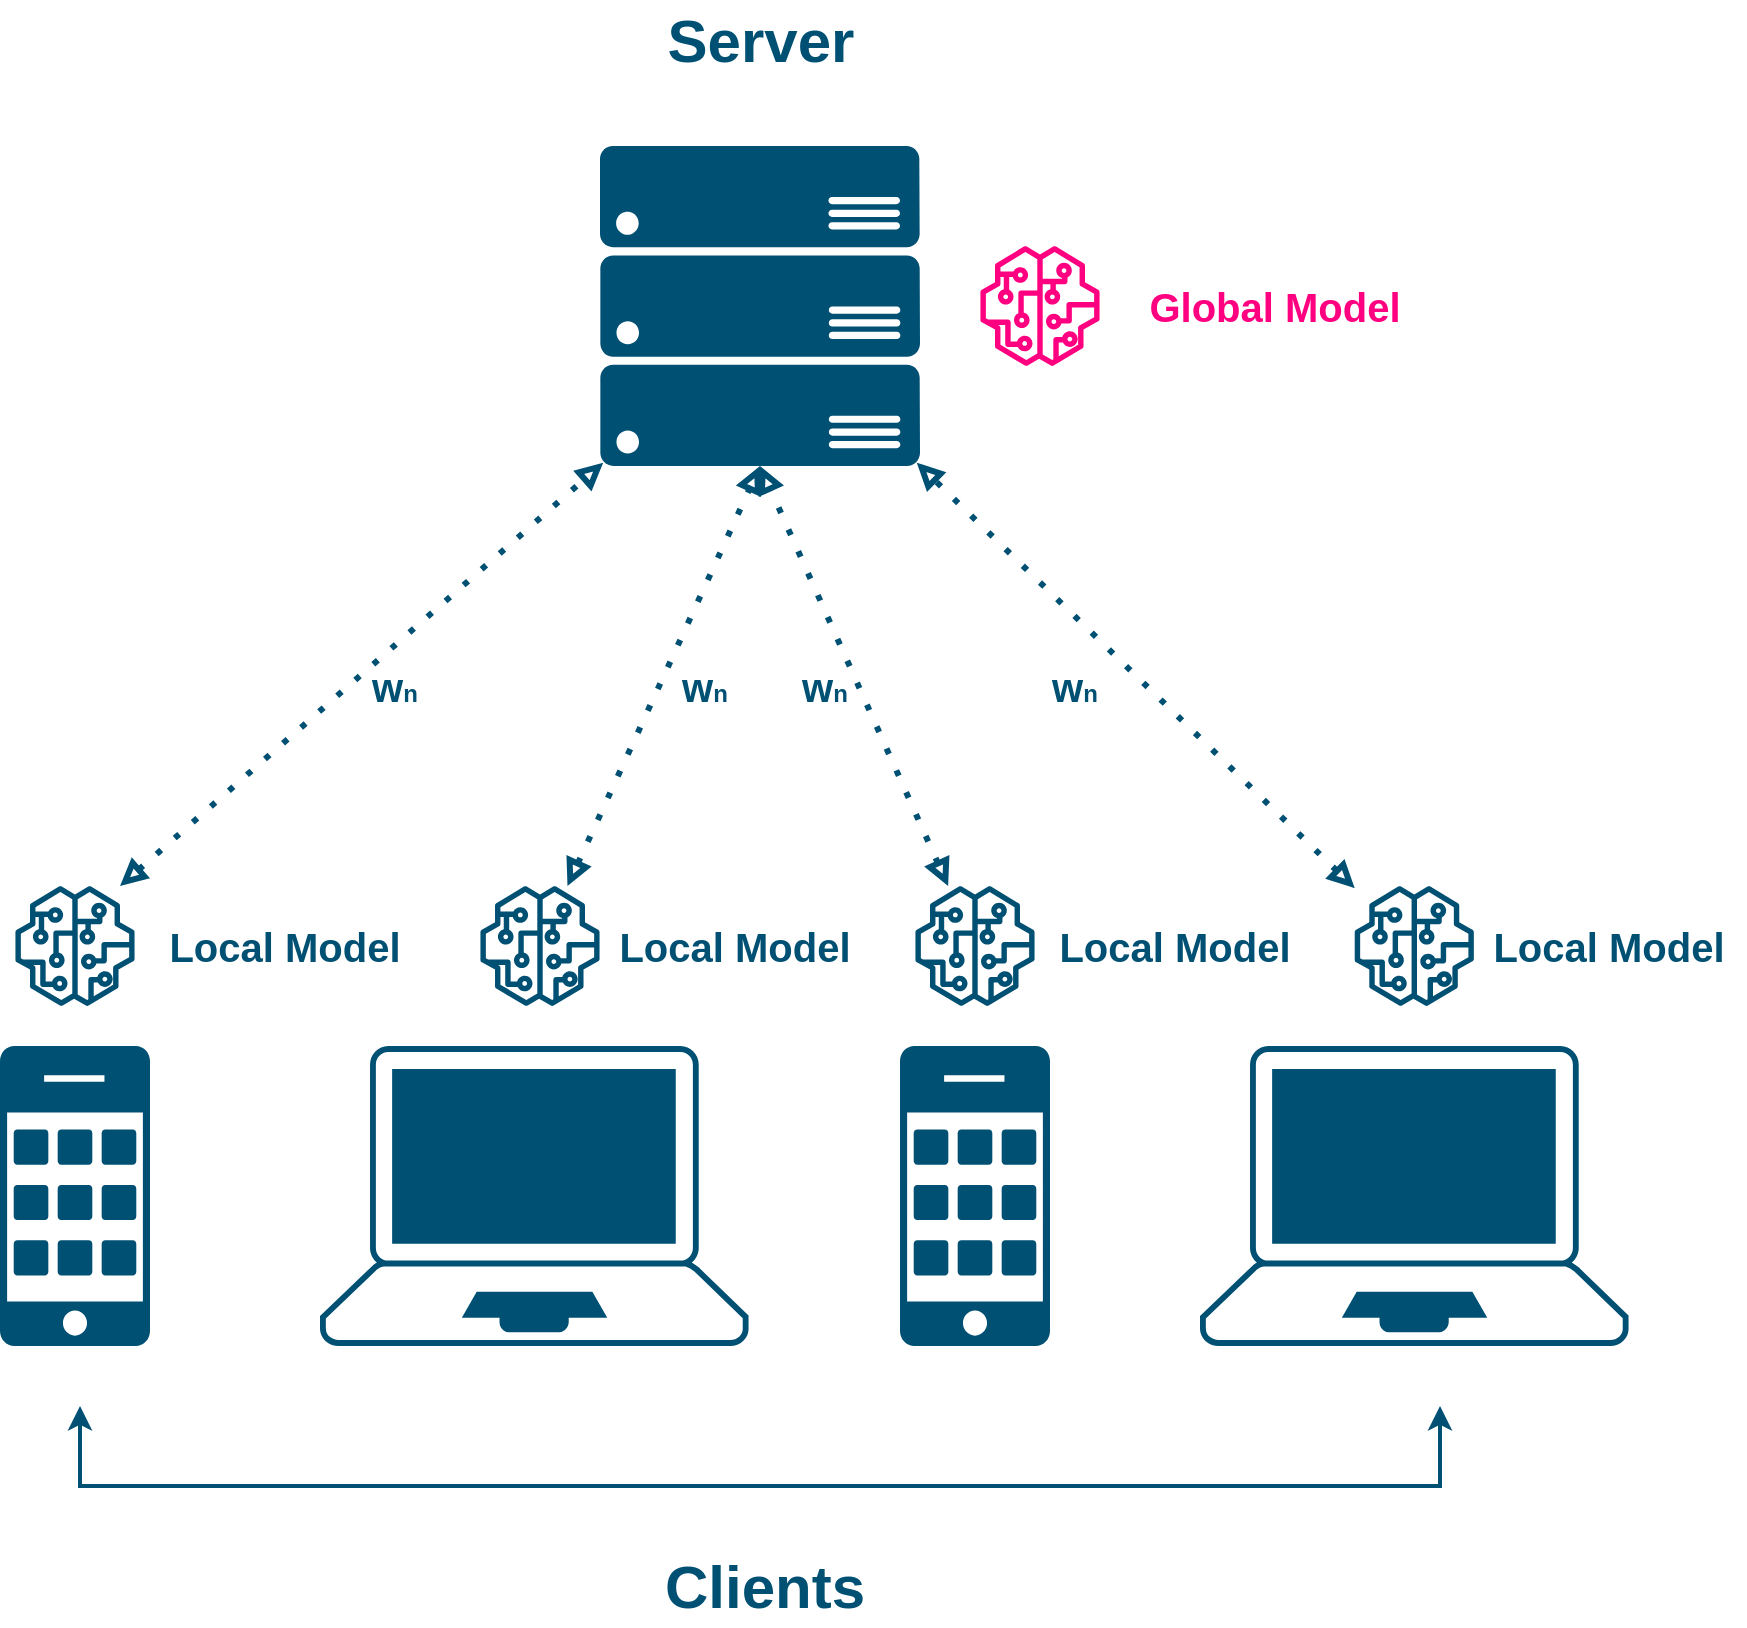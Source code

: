 <mxfile version="24.8.9">
  <diagram name="Page-1" id="R77hHeqxqH5-LtLIkCff">
    <mxGraphModel dx="1311" dy="1905" grid="1" gridSize="10" guides="1" tooltips="1" connect="1" arrows="1" fold="1" page="1" pageScale="1" pageWidth="850" pageHeight="1100" math="0" shadow="0">
      <root>
        <mxCell id="0" />
        <mxCell id="1" parent="0" />
        <mxCell id="CuuWy0sKwwexZ0SzWDQ9-1" value="" style="sketch=0;points=[[0.015,0.015,0],[0.985,0.015,0],[0.985,0.985,0],[0.015,0.985,0],[0.25,0,0],[0.5,0,0],[0.75,0,0],[1,0.25,0],[1,0.5,0],[1,0.75,0],[0.75,1,0],[0.5,1,0],[0.25,1,0],[0,0.75,0],[0,0.5,0],[0,0.25,0]];verticalLabelPosition=bottom;html=1;verticalAlign=top;aspect=fixed;align=center;pointerEvents=1;shape=mxgraph.cisco19.cell_phone;fillColor=#005073;strokeColor=none;" parent="1" vertex="1">
          <mxGeometry x="80" y="400" width="75" height="150" as="geometry" />
        </mxCell>
        <mxCell id="CuuWy0sKwwexZ0SzWDQ9-2" value="" style="sketch=0;points=[[0.015,0.015,0],[0.985,0.015,0],[0.985,0.985,0],[0.015,0.985,0],[0.25,0,0],[0.5,0,0],[0.75,0,0],[1,0.25,0],[1,0.5,0],[1,0.75,0],[0.75,1,0],[0.5,1,0],[0.25,1,0],[0,0.75,0],[0,0.5,0],[0,0.25,0]];verticalLabelPosition=bottom;html=1;verticalAlign=top;aspect=fixed;align=center;pointerEvents=1;shape=mxgraph.cisco19.cell_phone;fillColor=#005073;strokeColor=none;" parent="1" vertex="1">
          <mxGeometry x="530" y="400" width="75" height="150" as="geometry" />
        </mxCell>
        <mxCell id="CuuWy0sKwwexZ0SzWDQ9-3" value="" style="points=[[0.13,0.02,0],[0.5,0,0],[0.87,0.02,0],[0.885,0.4,0],[0.985,0.985,0],[0.5,1,0],[0.015,0.985,0],[0.115,0.4,0]];verticalLabelPosition=bottom;sketch=0;html=1;verticalAlign=top;aspect=fixed;align=center;pointerEvents=1;shape=mxgraph.cisco19.laptop;fillColor=#005073;strokeColor=none;" parent="1" vertex="1">
          <mxGeometry x="240" y="400" width="214.28" height="150" as="geometry" />
        </mxCell>
        <mxCell id="CuuWy0sKwwexZ0SzWDQ9-4" value="" style="points=[[0.13,0.02,0],[0.5,0,0],[0.87,0.02,0],[0.885,0.4,0],[0.985,0.985,0],[0.5,1,0],[0.015,0.985,0],[0.115,0.4,0]];verticalLabelPosition=bottom;sketch=0;html=1;verticalAlign=top;aspect=fixed;align=center;pointerEvents=1;shape=mxgraph.cisco19.laptop;fillColor=#005073;strokeColor=none;" parent="1" vertex="1">
          <mxGeometry x="680" y="400" width="214.28" height="150" as="geometry" />
        </mxCell>
        <mxCell id="CuuWy0sKwwexZ0SzWDQ9-5" value="" style="endArrow=classic;startArrow=classic;html=1;rounded=0;strokeWidth=2;strokeColor=#005073;" parent="1" edge="1">
          <mxGeometry width="50" height="50" relative="1" as="geometry">
            <mxPoint x="120" y="580" as="sourcePoint" />
            <mxPoint x="800" y="580" as="targetPoint" />
            <Array as="points">
              <mxPoint x="120" y="620" />
              <mxPoint x="460" y="620" />
              <mxPoint x="800" y="620" />
            </Array>
          </mxGeometry>
        </mxCell>
        <mxCell id="CuuWy0sKwwexZ0SzWDQ9-6" value="&lt;b&gt;&lt;font color=&quot;#005073&quot; style=&quot;font-size: 30px;&quot;&gt;Clients&lt;/font&gt;&lt;/b&gt;" style="text;html=1;align=center;verticalAlign=middle;whiteSpace=wrap;rounded=0;" parent="1" vertex="1">
          <mxGeometry x="395" y="650" width="135" height="40" as="geometry" />
        </mxCell>
        <mxCell id="CuuWy0sKwwexZ0SzWDQ9-10" value="" style="verticalLabelPosition=bottom;html=1;verticalAlign=top;align=center;strokeColor=none;fillColor=#005073;shape=mxgraph.azure.server_rack;" parent="1" vertex="1">
          <mxGeometry x="380" y="-50" width="160" height="160" as="geometry" />
        </mxCell>
        <mxCell id="CuuWy0sKwwexZ0SzWDQ9-11" value="" style="sketch=0;outlineConnect=0;fontColor=#232F3E;gradientColor=none;fillColor=#005073;strokeColor=none;dashed=0;verticalLabelPosition=bottom;verticalAlign=top;align=center;html=1;fontSize=12;fontStyle=0;aspect=fixed;pointerEvents=1;shape=mxgraph.aws4.sagemaker_model;" parent="1" vertex="1">
          <mxGeometry x="87.5" y="320" width="60" height="60" as="geometry" />
        </mxCell>
        <mxCell id="CuuWy0sKwwexZ0SzWDQ9-12" value="" style="sketch=0;outlineConnect=0;fontColor=#232F3E;gradientColor=none;fillColor=#005073;strokeColor=none;dashed=0;verticalLabelPosition=bottom;verticalAlign=top;align=center;html=1;fontSize=12;fontStyle=0;aspect=fixed;pointerEvents=1;shape=mxgraph.aws4.sagemaker_model;" parent="1" vertex="1">
          <mxGeometry x="320" y="320" width="60" height="60" as="geometry" />
        </mxCell>
        <mxCell id="CuuWy0sKwwexZ0SzWDQ9-13" value="" style="sketch=0;outlineConnect=0;fontColor=#232F3E;gradientColor=none;fillColor=#005073;strokeColor=none;dashed=0;verticalLabelPosition=bottom;verticalAlign=top;align=center;html=1;fontSize=12;fontStyle=0;aspect=fixed;pointerEvents=1;shape=mxgraph.aws4.sagemaker_model;" parent="1" vertex="1">
          <mxGeometry x="537.5" y="320" width="60" height="60" as="geometry" />
        </mxCell>
        <mxCell id="CuuWy0sKwwexZ0SzWDQ9-14" value="" style="sketch=0;outlineConnect=0;fontColor=#232F3E;gradientColor=none;fillColor=#005073;strokeColor=none;dashed=0;verticalLabelPosition=bottom;verticalAlign=top;align=center;html=1;fontSize=12;fontStyle=0;aspect=fixed;pointerEvents=1;shape=mxgraph.aws4.sagemaker_model;" parent="1" vertex="1">
          <mxGeometry x="757.14" y="320" width="60" height="60" as="geometry" />
        </mxCell>
        <mxCell id="CuuWy0sKwwexZ0SzWDQ9-15" value="" style="endArrow=block;dashed=1;html=1;dashPattern=1 3;strokeWidth=3;rounded=0;startArrow=block;startFill=0;endFill=0;strokeColor=#005073;exitX=0.878;exitY=0;exitDx=0;exitDy=0;exitPerimeter=0;entryX=0.01;entryY=0.99;entryDx=0;entryDy=0;entryPerimeter=0;" parent="1" source="CuuWy0sKwwexZ0SzWDQ9-11" target="CuuWy0sKwwexZ0SzWDQ9-10" edge="1">
          <mxGeometry width="50" height="50" relative="1" as="geometry">
            <mxPoint x="190" y="250" as="sourcePoint" />
            <mxPoint x="350" y="130" as="targetPoint" />
          </mxGeometry>
        </mxCell>
        <mxCell id="CuuWy0sKwwexZ0SzWDQ9-16" value="" style="endArrow=block;dashed=1;html=1;dashPattern=1 3;strokeWidth=3;rounded=0;startArrow=block;startFill=0;endFill=0;strokeColor=#005073;entryX=0.5;entryY=1;entryDx=0;entryDy=0;entryPerimeter=0;" parent="1" source="CuuWy0sKwwexZ0SzWDQ9-12" target="CuuWy0sKwwexZ0SzWDQ9-10" edge="1">
          <mxGeometry width="50" height="50" relative="1" as="geometry">
            <mxPoint x="380" y="312" as="sourcePoint" />
            <mxPoint x="622" y="100" as="targetPoint" />
          </mxGeometry>
        </mxCell>
        <mxCell id="CuuWy0sKwwexZ0SzWDQ9-17" value="" style="endArrow=block;dashed=1;html=1;dashPattern=1 3;strokeWidth=3;rounded=0;startArrow=block;startFill=0;endFill=0;strokeColor=#005073;entryX=0.5;entryY=1;entryDx=0;entryDy=0;entryPerimeter=0;" parent="1" source="CuuWy0sKwwexZ0SzWDQ9-13" target="CuuWy0sKwwexZ0SzWDQ9-10" edge="1">
          <mxGeometry width="50" height="50" relative="1" as="geometry">
            <mxPoint x="590" y="322" as="sourcePoint" />
            <mxPoint x="832" y="110" as="targetPoint" />
          </mxGeometry>
        </mxCell>
        <mxCell id="CuuWy0sKwwexZ0SzWDQ9-18" value="" style="endArrow=block;dashed=1;html=1;dashPattern=1 3;strokeWidth=3;rounded=0;startArrow=block;startFill=0;endFill=0;strokeColor=#005073;entryX=0.99;entryY=0.99;entryDx=0;entryDy=0;entryPerimeter=0;" parent="1" source="CuuWy0sKwwexZ0SzWDQ9-14" target="CuuWy0sKwwexZ0SzWDQ9-10" edge="1">
          <mxGeometry width="50" height="50" relative="1" as="geometry">
            <mxPoint x="670" y="312" as="sourcePoint" />
            <mxPoint x="912" y="100" as="targetPoint" />
          </mxGeometry>
        </mxCell>
        <mxCell id="Q5vB_J7W5O6fok7rW2nE-1" value="&lt;b&gt;&lt;font color=&quot;#005073&quot; style=&quot;font-size: 30px;&quot;&gt;Server&lt;/font&gt;&lt;/b&gt;" style="text;html=1;align=center;verticalAlign=middle;whiteSpace=wrap;rounded=0;" vertex="1" parent="1">
          <mxGeometry x="392.5" y="-123" width="135" height="40" as="geometry" />
        </mxCell>
        <mxCell id="Q5vB_J7W5O6fok7rW2nE-2" value="" style="sketch=0;outlineConnect=0;fontColor=#232F3E;gradientColor=none;fillColor=#FF0080;strokeColor=none;dashed=0;verticalLabelPosition=bottom;verticalAlign=top;align=center;html=1;fontSize=12;fontStyle=0;aspect=fixed;pointerEvents=1;shape=mxgraph.aws4.sagemaker_model;" vertex="1" parent="1">
          <mxGeometry x="570" width="60" height="60" as="geometry" />
        </mxCell>
        <mxCell id="Q5vB_J7W5O6fok7rW2nE-3" value="&lt;b&gt;&lt;font color=&quot;#ff0080&quot; style=&quot;font-size: 20px;&quot;&gt;Global Model&lt;/font&gt;&lt;/b&gt;" style="text;html=1;align=center;verticalAlign=middle;whiteSpace=wrap;rounded=0;" vertex="1" parent="1">
          <mxGeometry x="650" y="10" width="135" height="40" as="geometry" />
        </mxCell>
        <mxCell id="Q5vB_J7W5O6fok7rW2nE-4" value="&lt;b&gt;&lt;font color=&quot;#005073&quot; style=&quot;font-size: 20px;&quot;&gt;Local Model&lt;/font&gt;&lt;/b&gt;" style="text;html=1;align=center;verticalAlign=middle;whiteSpace=wrap;rounded=0;" vertex="1" parent="1">
          <mxGeometry x="155" y="330" width="135" height="40" as="geometry" />
        </mxCell>
        <mxCell id="Q5vB_J7W5O6fok7rW2nE-5" value="&lt;b&gt;&lt;font color=&quot;#005073&quot; style=&quot;font-size: 20px;&quot;&gt;Local Model&lt;/font&gt;&lt;/b&gt;" style="text;html=1;align=center;verticalAlign=middle;whiteSpace=wrap;rounded=0;" vertex="1" parent="1">
          <mxGeometry x="380" y="330" width="135" height="40" as="geometry" />
        </mxCell>
        <mxCell id="Q5vB_J7W5O6fok7rW2nE-6" value="&lt;b&gt;&lt;font color=&quot;#005073&quot; style=&quot;font-size: 20px;&quot;&gt;Local Model&lt;/font&gt;&lt;/b&gt;" style="text;html=1;align=center;verticalAlign=middle;whiteSpace=wrap;rounded=0;" vertex="1" parent="1">
          <mxGeometry x="600" y="330" width="135" height="40" as="geometry" />
        </mxCell>
        <mxCell id="Q5vB_J7W5O6fok7rW2nE-7" value="&lt;b&gt;&lt;font color=&quot;#005073&quot; style=&quot;font-size: 20px;&quot;&gt;Local Model&lt;/font&gt;&lt;/b&gt;" style="text;html=1;align=center;verticalAlign=middle;whiteSpace=wrap;rounded=0;" vertex="1" parent="1">
          <mxGeometry x="817.14" y="330" width="135" height="40" as="geometry" />
        </mxCell>
        <mxCell id="Q5vB_J7W5O6fok7rW2nE-8" value="&lt;b&gt;&lt;font color=&quot;#005073&quot; style=&quot;font-size: 20px;&quot;&gt;w&lt;/font&gt;&lt;font color=&quot;#005073&quot;&gt;n&lt;/font&gt;&lt;/b&gt;" style="text;html=1;align=center;verticalAlign=middle;whiteSpace=wrap;rounded=0;" vertex="1" parent="1">
          <mxGeometry x="210" y="200" width="135" height="40" as="geometry" />
        </mxCell>
        <mxCell id="Q5vB_J7W5O6fok7rW2nE-9" value="&lt;b&gt;&lt;font color=&quot;#005073&quot; style=&quot;font-size: 20px;&quot;&gt;w&lt;/font&gt;&lt;font color=&quot;#005073&quot;&gt;n&lt;/font&gt;&lt;/b&gt;" style="text;html=1;align=center;verticalAlign=middle;whiteSpace=wrap;rounded=0;" vertex="1" parent="1">
          <mxGeometry x="550" y="200" width="135" height="40" as="geometry" />
        </mxCell>
        <mxCell id="Q5vB_J7W5O6fok7rW2nE-10" value="&lt;b&gt;&lt;font color=&quot;#005073&quot; style=&quot;font-size: 20px;&quot;&gt;w&lt;/font&gt;&lt;font color=&quot;#005073&quot;&gt;n&lt;/font&gt;&lt;/b&gt;" style="text;html=1;align=center;verticalAlign=middle;whiteSpace=wrap;rounded=0;" vertex="1" parent="1">
          <mxGeometry x="425" y="200" width="135" height="40" as="geometry" />
        </mxCell>
        <mxCell id="Q5vB_J7W5O6fok7rW2nE-11" value="&lt;b&gt;&lt;font color=&quot;#005073&quot; style=&quot;font-size: 20px;&quot;&gt;w&lt;/font&gt;&lt;font color=&quot;#005073&quot;&gt;n&lt;/font&gt;&lt;/b&gt;" style="text;html=1;align=center;verticalAlign=middle;whiteSpace=wrap;rounded=0;" vertex="1" parent="1">
          <mxGeometry x="365" y="200" width="135" height="40" as="geometry" />
        </mxCell>
      </root>
    </mxGraphModel>
  </diagram>
</mxfile>
